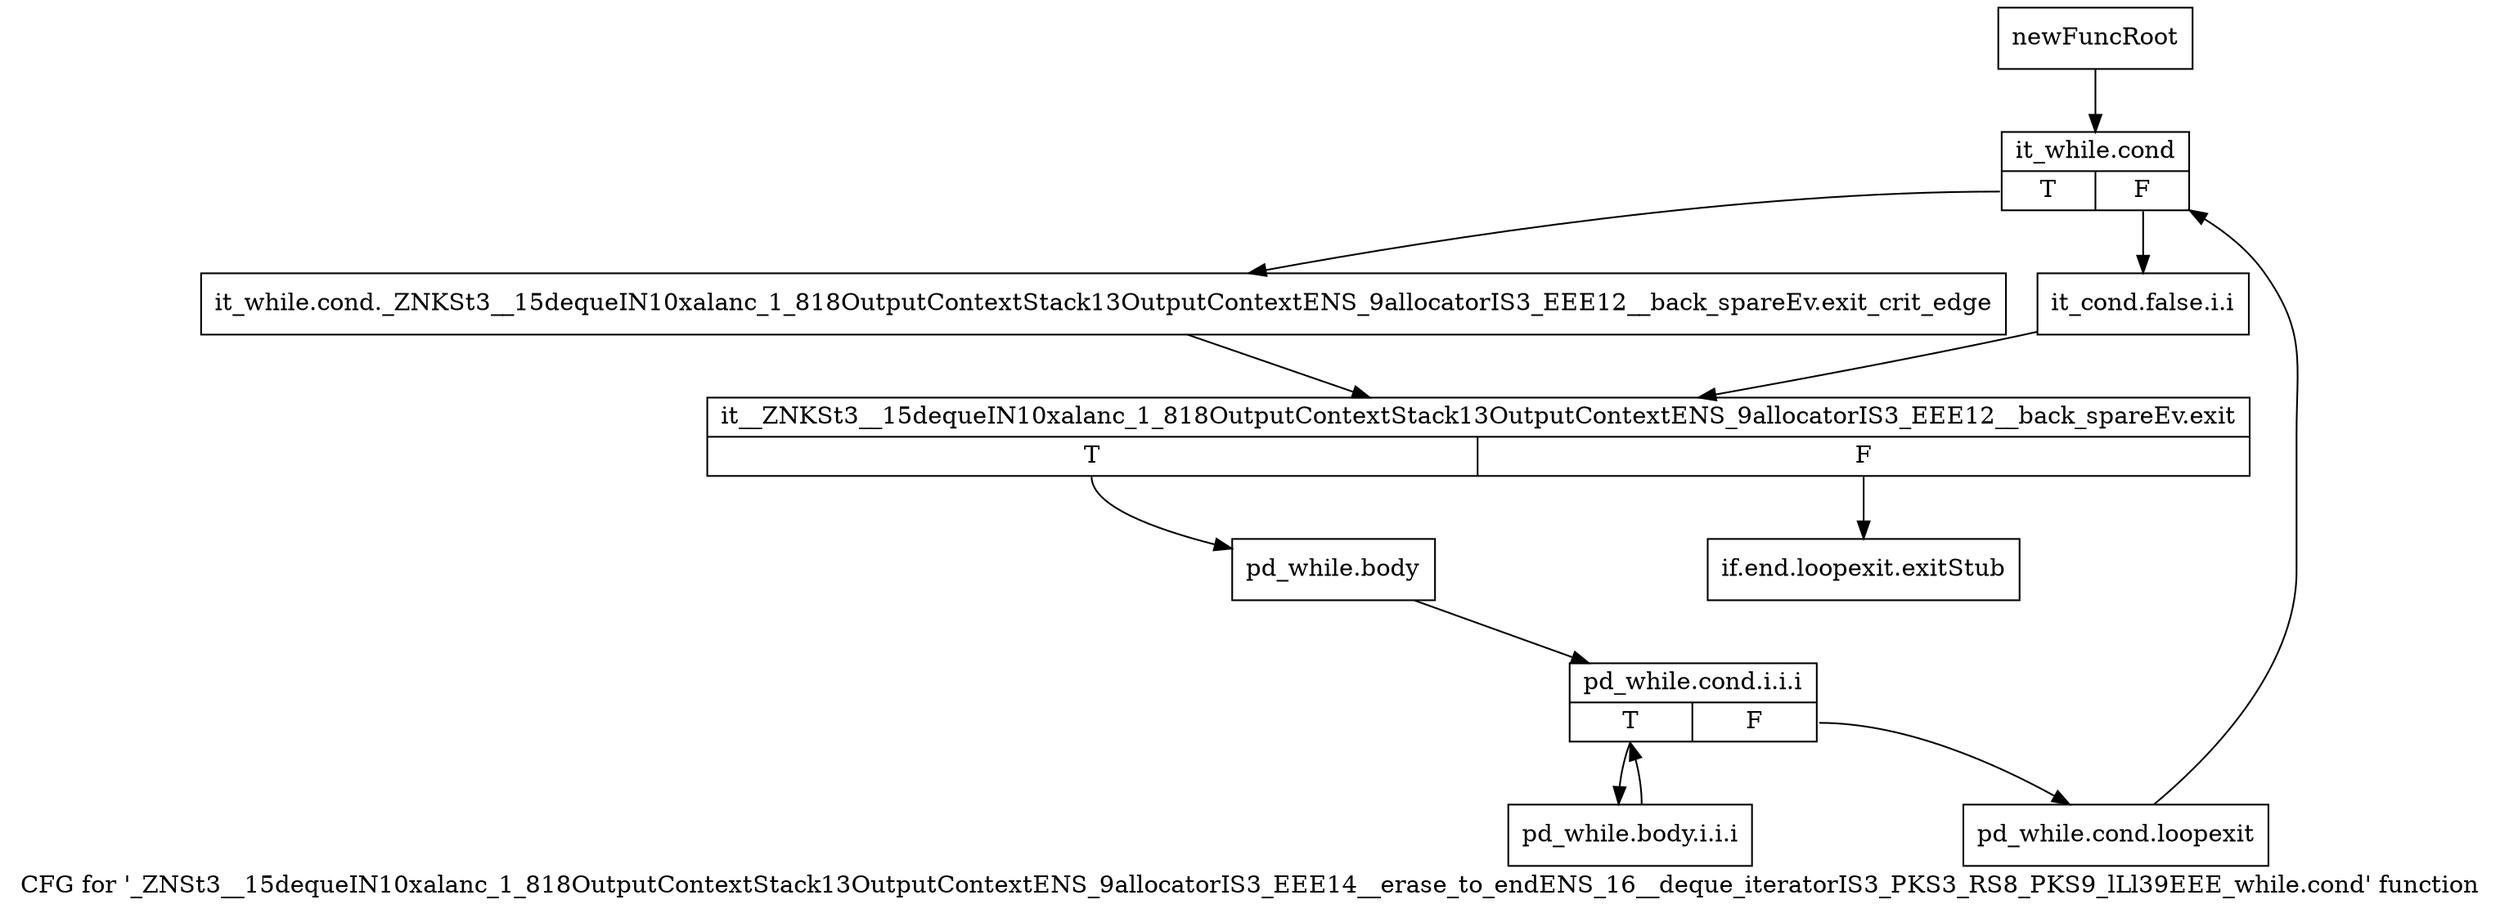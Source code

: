 digraph "CFG for '_ZNSt3__15dequeIN10xalanc_1_818OutputContextStack13OutputContextENS_9allocatorIS3_EEE14__erase_to_endENS_16__deque_iteratorIS3_PKS3_RS8_PKS9_lLl39EEE_while.cond' function" {
	label="CFG for '_ZNSt3__15dequeIN10xalanc_1_818OutputContextStack13OutputContextENS_9allocatorIS3_EEE14__erase_to_endENS_16__deque_iteratorIS3_PKS3_RS8_PKS9_lLl39EEE_while.cond' function";

	Node0x9fbbf90 [shape=record,label="{newFuncRoot}"];
	Node0x9fbbf90 -> Node0x9fbc0c0;
	Node0x9fbc070 [shape=record,label="{if.end.loopexit.exitStub}"];
	Node0x9fbc0c0 [shape=record,label="{it_while.cond|{<s0>T|<s1>F}}"];
	Node0x9fbc0c0:s0 -> Node0x9fbc160;
	Node0x9fbc0c0:s1 -> Node0x9fbc110;
	Node0x9fbc110 [shape=record,label="{it_cond.false.i.i}"];
	Node0x9fbc110 -> Node0x9fbc1b0;
	Node0x9fbc160 [shape=record,label="{it_while.cond._ZNKSt3__15dequeIN10xalanc_1_818OutputContextStack13OutputContextENS_9allocatorIS3_EEE12__back_spareEv.exit_crit_edge}"];
	Node0x9fbc160 -> Node0x9fbc1b0;
	Node0x9fbc1b0 [shape=record,label="{it__ZNKSt3__15dequeIN10xalanc_1_818OutputContextStack13OutputContextENS_9allocatorIS3_EEE12__back_spareEv.exit|{<s0>T|<s1>F}}"];
	Node0x9fbc1b0:s0 -> Node0x9fbc200;
	Node0x9fbc1b0:s1 -> Node0x9fbc070;
	Node0x9fbc200 [shape=record,label="{pd_while.body}"];
	Node0x9fbc200 -> Node0x9fbc250;
	Node0x9fbc250 [shape=record,label="{pd_while.cond.i.i.i|{<s0>T|<s1>F}}"];
	Node0x9fbc250:s0 -> Node0x9fbc2f0;
	Node0x9fbc250:s1 -> Node0x9fbc2a0;
	Node0x9fbc2a0 [shape=record,label="{pd_while.cond.loopexit}"];
	Node0x9fbc2a0 -> Node0x9fbc0c0;
	Node0x9fbc2f0 [shape=record,label="{pd_while.body.i.i.i}"];
	Node0x9fbc2f0 -> Node0x9fbc250;
}
